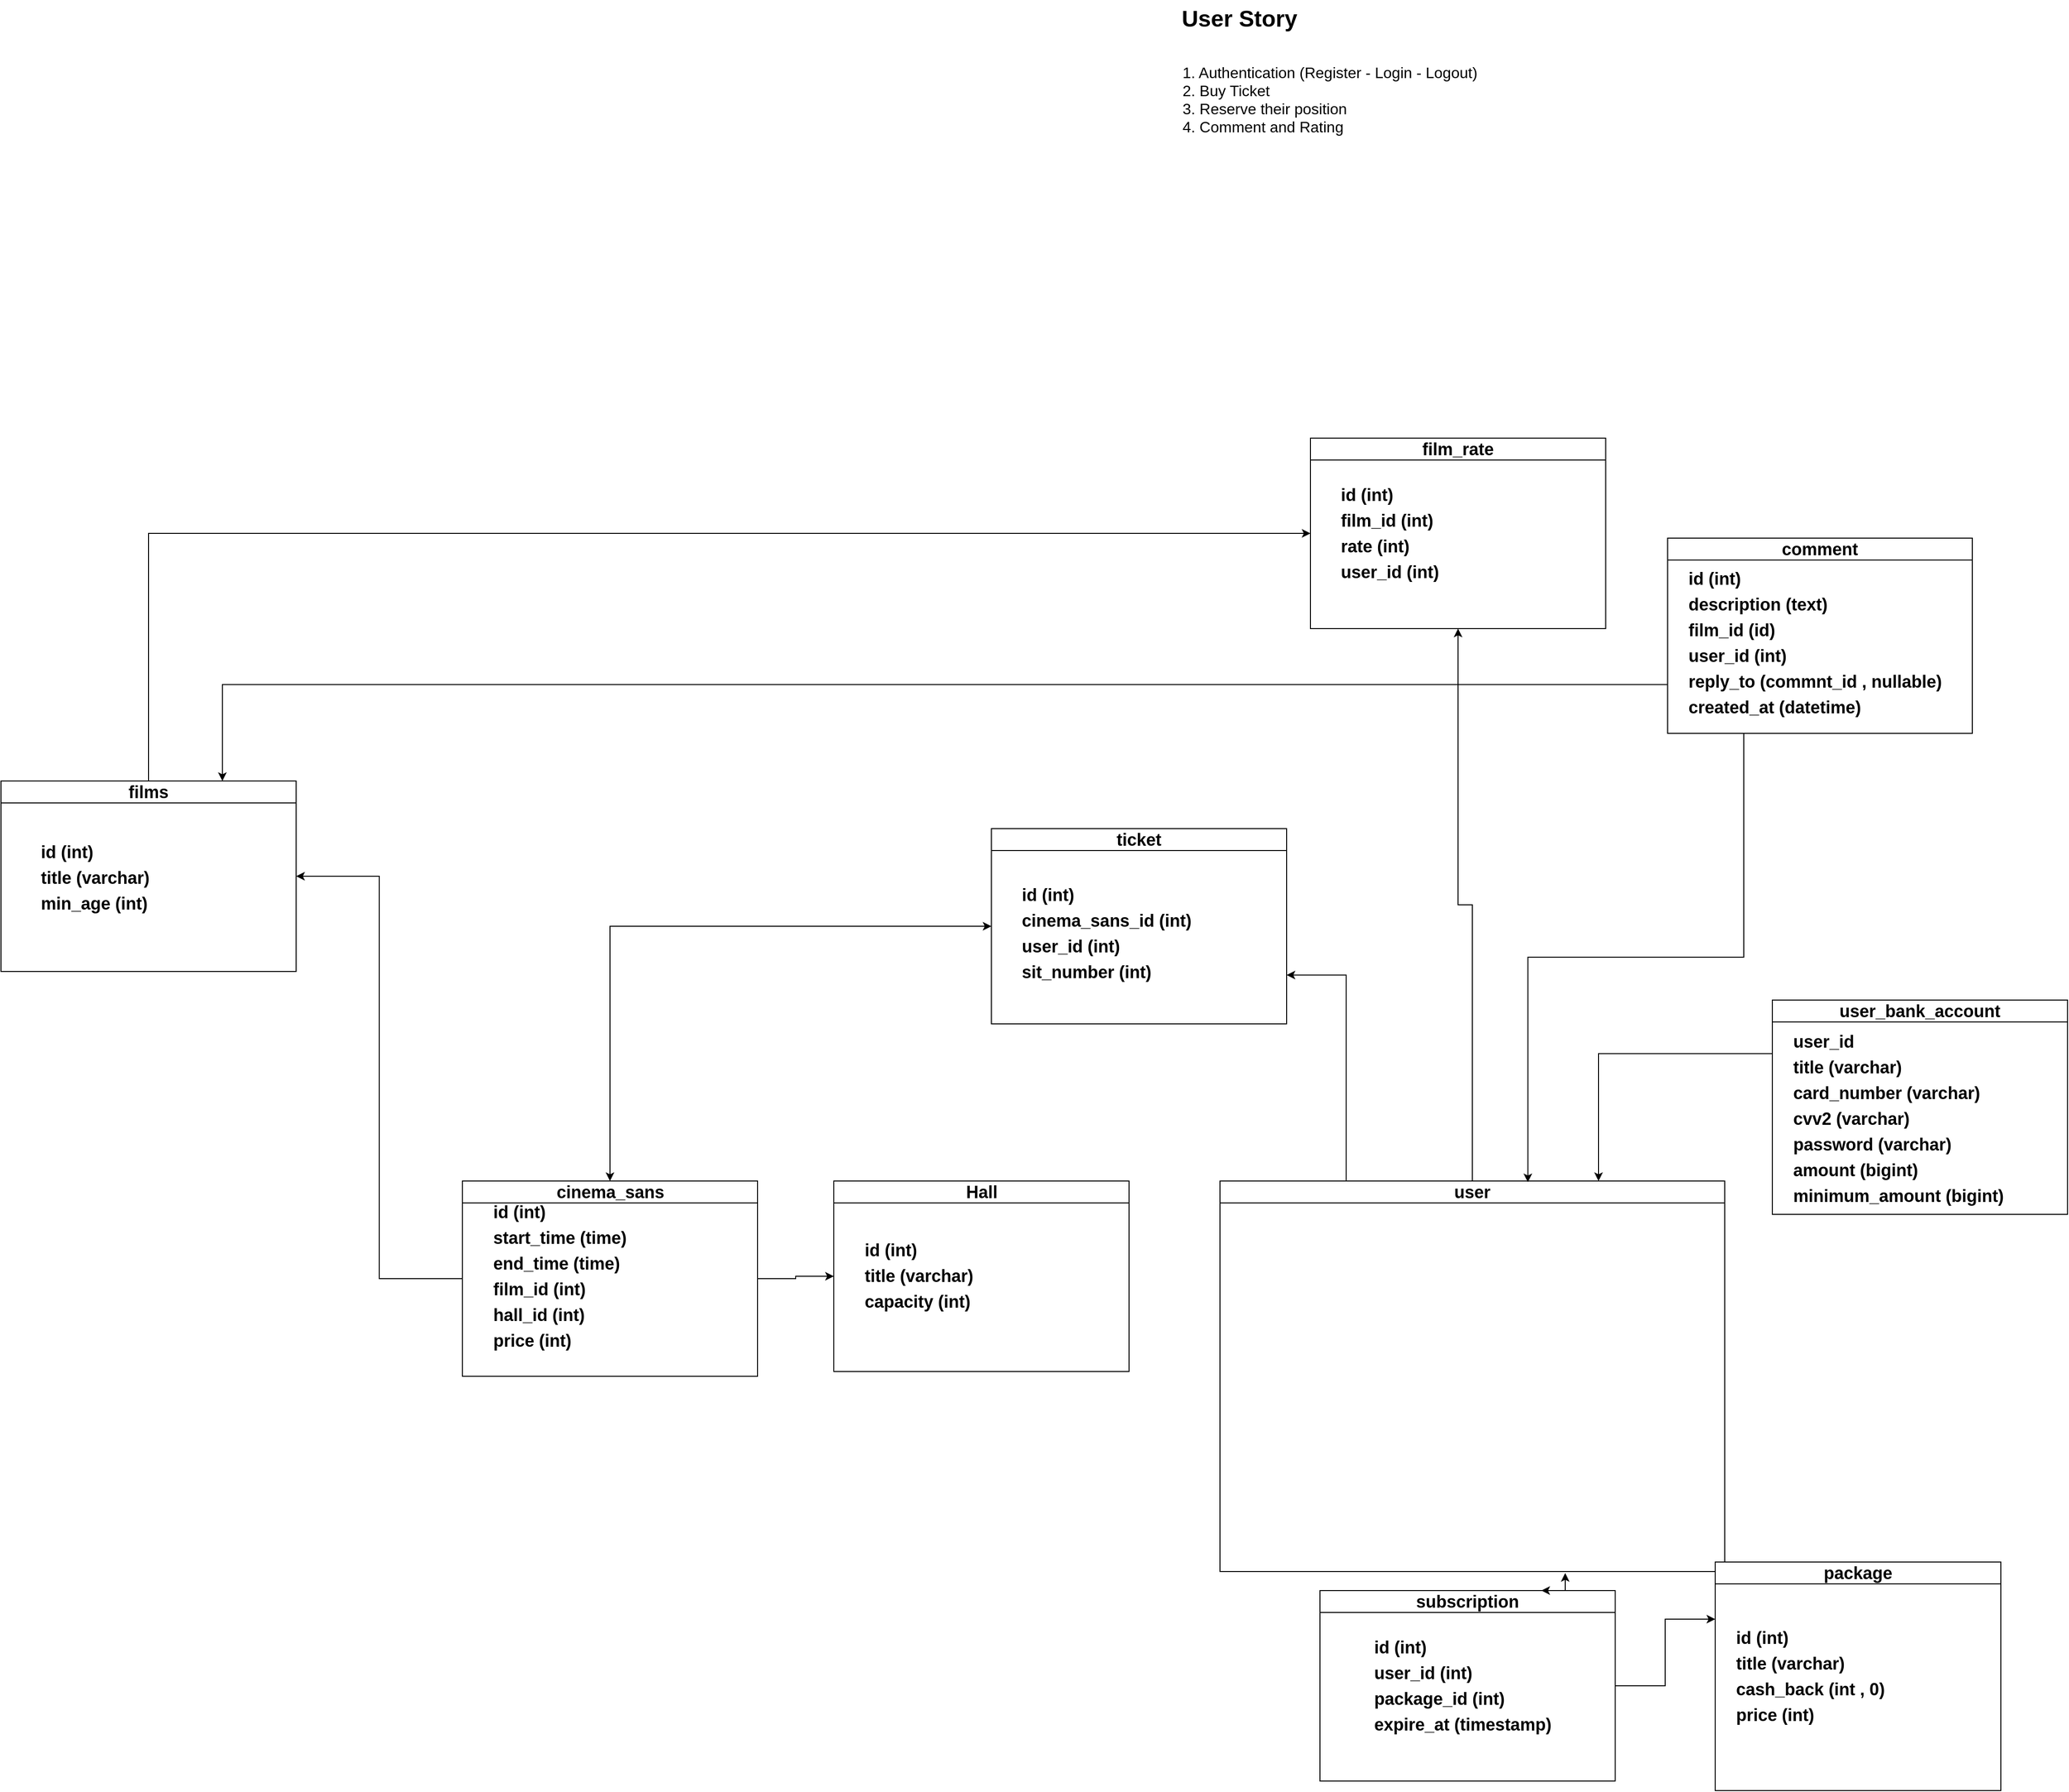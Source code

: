 <mxfile version="20.5.3" type="embed"><diagram name="Page-1" id="5Sw0mt2Ui1cbXPdswmmH"><mxGraphModel dx="2460" dy="1524" grid="1" gridSize="10" guides="1" tooltips="1" connect="1" arrows="1" fold="1" page="1" pageScale="1" pageWidth="850" pageHeight="1100" math="0" shadow="0"><root><mxCell id="0"/><mxCell id="1" parent="0"/><mxCell id="2Hf9jMkPBdYzEBg5ywoU-2" value="&lt;font style=&quot;font-size: 24px;&quot;&gt;&lt;b&gt;User Story&lt;/b&gt;&lt;/font&gt;" style="text;html=1;align=center;verticalAlign=middle;resizable=0;points=[];autosize=1;strokeColor=none;fillColor=none;" parent="1" vertex="1"><mxGeometry x="-40" y="-660" width="140" height="40" as="geometry"/></mxCell><mxCell id="2Hf9jMkPBdYzEBg5ywoU-3" value="&lt;div style=&quot;text-align: left;&quot;&gt;&lt;span style=&quot;font-size: 16px;&quot;&gt;&lt;br&gt;&lt;/span&gt;&lt;/div&gt;&lt;font style=&quot;font-size: 16px;&quot;&gt;&lt;div style=&quot;text-align: left;&quot;&gt;&lt;span style=&quot;background-color: initial;&quot;&gt;1. Authentication (Register - Login - Logout)&lt;/span&gt;&lt;/div&gt;&lt;div style=&quot;text-align: left;&quot;&gt;&lt;span style=&quot;background-color: initial;&quot;&gt;2. Buy Ticket&lt;/span&gt;&lt;/div&gt;&lt;div style=&quot;text-align: left;&quot;&gt;3. Reserve their position&lt;span style=&quot;background-color: initial;&quot;&gt;&lt;br&gt;&lt;/span&gt;&lt;/div&gt;&lt;div style=&quot;text-align: left;&quot;&gt;4. Comment and Rating&lt;/div&gt;&lt;/font&gt;" style="text;html=1;align=center;verticalAlign=middle;resizable=0;points=[];autosize=1;strokeColor=none;fillColor=none;" parent="1" vertex="1"><mxGeometry x="-40" y="-620" width="330" height="110" as="geometry"/></mxCell><mxCell id="2Hf9jMkPBdYzEBg5ywoU-5" value="&lt;span style=&quot;font-size: 16px;&quot;&gt;&lt;br&gt;&lt;/span&gt;" style="text;html=1;align=left;verticalAlign=middle;resizable=0;points=[];autosize=1;strokeColor=none;fillColor=none;" parent="1" vertex="1"><mxGeometry x="60" y="190" width="20" height="30" as="geometry"/></mxCell><mxCell id="2Hf9jMkPBdYzEBg5ywoU-36" style="edgeStyle=orthogonalEdgeStyle;rounded=0;orthogonalLoop=1;jettySize=auto;html=1;exitX=0.75;exitY=0;exitDx=0;exitDy=0;entryX=0;entryY=0.5;entryDx=0;entryDy=0;startArrow=classic;startFill=1;strokeColor=none;endArrow=none;endFill=0;" parent="1" source="2Hf9jMkPBdYzEBg5ywoU-10" target="2Hf9jMkPBdYzEBg5ywoU-12" edge="1"><mxGeometry relative="1" as="geometry"/></mxCell><mxCell id="2Hf9jMkPBdYzEBg5ywoU-83" style="edgeStyle=orthogonalEdgeStyle;rounded=0;orthogonalLoop=1;jettySize=auto;html=1;exitX=0.25;exitY=0;exitDx=0;exitDy=0;entryX=1;entryY=0.75;entryDx=0;entryDy=0;shadow=0;" parent="1" source="2Hf9jMkPBdYzEBg5ywoU-10" target="2Hf9jMkPBdYzEBg5ywoU-49" edge="1"><mxGeometry relative="1" as="geometry"/></mxCell><mxCell id="2Hf9jMkPBdYzEBg5ywoU-90" style="edgeStyle=orthogonalEdgeStyle;rounded=0;orthogonalLoop=1;jettySize=auto;html=1;exitX=0.5;exitY=0;exitDx=0;exitDy=0;entryX=0.5;entryY=1;entryDx=0;entryDy=0;" parent="1" source="2Hf9jMkPBdYzEBg5ywoU-10" target="2Hf9jMkPBdYzEBg5ywoU-85" edge="1"><mxGeometry relative="1" as="geometry"/></mxCell><mxCell id="2Hf9jMkPBdYzEBg5ywoU-10" value="&lt;h2&gt;user&lt;/h2&gt;" style="swimlane;whiteSpace=wrap;html=1;" parent="1" vertex="1"><mxGeometry x="10" y="580" width="530" height="410" as="geometry"/></mxCell><mxCell id="2Hf9jMkPBdYzEBg5ywoU-8" value="&lt;h1 style=&quot;border-color: var(--border-color); line-height: 130%; font-size: 24px;&quot;&gt;&lt;font style=&quot;font-size: 24px;&quot; color=&quot;#ffffff&quot; face=&quot;Roboto, arial, sans-serif&quot;&gt;&lt;span style=&quot;&quot;&gt;id (int)&lt;br&gt;&lt;/span&gt;&lt;/font&gt;&lt;font style=&quot;font-size: 24px;&quot; color=&quot;#ffffff&quot; face=&quot;Roboto, arial, sans-serif&quot;&gt;&lt;span style=&quot;&quot;&gt;username (unique) - (100 ch , A-Z,0-9)&lt;br&gt;&lt;/span&gt;&lt;/font&gt;&lt;font style=&quot;font-size: 24px;&quot; color=&quot;#ffffff&quot; face=&quot;Roboto, arial, sans-serif&quot;&gt;&lt;span style=&quot;&quot;&gt;email (unique) - (check format)&lt;br&gt;&lt;/span&gt;&lt;/font&gt;&lt;font style=&quot;font-size: 24px;&quot; color=&quot;#ffffff&quot; face=&quot;Roboto, arial, sans-serif&quot;&gt;&lt;span style=&quot;&quot;&gt;phone number(None) - (check format)&lt;br&gt;&lt;/span&gt;&lt;/font&gt;&lt;font style=&quot;font-size: 24px;&quot; color=&quot;#ffffff&quot; face=&quot;Roboto, arial, sans-serif&quot;&gt;&lt;span style=&quot;&quot;&gt;password (check format)&lt;br&gt;&lt;/span&gt;&lt;/font&gt;&lt;font style=&quot;font-size: 24px;&quot; color=&quot;#ffffff&quot; face=&quot;Roboto, arial, sans-serif&quot;&gt;&lt;span style=&quot;&quot;&gt;birthday (date) - (fill in register)&lt;br&gt;&lt;/span&gt;&lt;/font&gt;&lt;font style=&quot;font-size: 24px;&quot; color=&quot;#ffffff&quot; face=&quot;Roboto, arial, sans-serif&quot;&gt;&lt;span style=&quot;&quot;&gt;last_login(datetime)&lt;br&gt;&lt;/span&gt;&lt;/font&gt;&lt;font style=&quot;font-size: 24px;&quot; color=&quot;#ffffff&quot; face=&quot;Roboto, arial, sans-serif&quot;&gt;&lt;span style=&quot;&quot;&gt;created_at (datetime) (fill auto after login)&lt;br&gt;&lt;/span&gt;&lt;/font&gt;&lt;font style=&quot;font-size: 24px;&quot; color=&quot;#ffffff&quot; face=&quot;Roboto, arial, sans-serif&quot;&gt;&lt;span style=&quot;&quot;&gt;subscription_id (int)&lt;br&gt;&lt;/span&gt;&lt;/font&gt;&lt;font style=&quot;font-size: 24px;&quot; color=&quot;#ffffff&quot; face=&quot;Roboto, arial, sans-serif&quot;&gt;&lt;span style=&quot;&quot;&gt;wallet_id (int)&lt;br&gt;&lt;/span&gt;&lt;/font&gt;&lt;font style=&quot;font-size: 24px;&quot; color=&quot;#ffffff&quot; face=&quot;Roboto, arial, sans-serif&quot;&gt;&lt;span style=&quot;&quot;&gt;balance (int)&lt;/span&gt;&lt;/font&gt;&lt;/h1&gt;" style="text;html=1;align=left;verticalAlign=middle;resizable=0;points=[];autosize=1;strokeColor=none;fillColor=none;" parent="2Hf9jMkPBdYzEBg5ywoU-10" vertex="1"><mxGeometry x="30" y="15" width="500" height="390" as="geometry"/></mxCell><mxCell id="2" style="edgeStyle=orthogonalEdgeStyle;rounded=0;orthogonalLoop=1;jettySize=auto;html=1;exitX=0;exitY=0.25;exitDx=0;exitDy=0;entryX=0.75;entryY=0;entryDx=0;entryDy=0;startArrow=none;startFill=0;endArrow=classic;endFill=1;" parent="1" source="2Hf9jMkPBdYzEBg5ywoU-12" target="2Hf9jMkPBdYzEBg5ywoU-10" edge="1"><mxGeometry relative="1" as="geometry"/></mxCell><mxCell id="2Hf9jMkPBdYzEBg5ywoU-12" value="&lt;h2&gt;user_bank_account&lt;/h2&gt;" style="swimlane;whiteSpace=wrap;html=1;" parent="1" vertex="1"><mxGeometry x="590" y="390" width="310" height="225" as="geometry"/></mxCell><mxCell id="2Hf9jMkPBdYzEBg5ywoU-13" value="&lt;h2 style=&quot;line-height: 150%;&quot;&gt;user_id&amp;nbsp;&lt;br&gt;title (varchar)&lt;br&gt;card_number (varchar)&lt;br&gt;cvv2 (varchar)&lt;br&gt;password (varchar)&lt;br&gt;amount (bigint)&lt;br&gt;minimum_amount (bigint)&lt;/h2&gt;" style="text;html=1;align=left;verticalAlign=middle;resizable=0;points=[];autosize=1;strokeColor=none;fillColor=none;" parent="2Hf9jMkPBdYzEBg5ywoU-12" vertex="1"><mxGeometry x="20" y="10" width="240" height="230" as="geometry"/></mxCell><mxCell id="2Hf9jMkPBdYzEBg5ywoU-76" style="edgeStyle=orthogonalEdgeStyle;rounded=0;orthogonalLoop=1;jettySize=auto;html=1;exitX=1;exitY=0.5;exitDx=0;exitDy=0;entryX=0;entryY=0.25;entryDx=0;entryDy=0;" parent="1" source="2Hf9jMkPBdYzEBg5ywoU-39" target="2Hf9jMkPBdYzEBg5ywoU-51" edge="1"><mxGeometry relative="1" as="geometry"/></mxCell><mxCell id="2Hf9jMkPBdYzEBg5ywoU-39" value="&lt;h2&gt;subscription&lt;/h2&gt;" style="swimlane;whiteSpace=wrap;html=1;" parent="1" vertex="1"><mxGeometry x="115" y="1010" width="310" height="200" as="geometry"/></mxCell><mxCell id="2Hf9jMkPBdYzEBg5ywoU-40" value="&lt;h2 style=&quot;line-height: 150%;&quot;&gt;id (int)&lt;br&gt;user_id (int)&lt;br&gt;package_id (int)&lt;br&gt;expire_at (timestamp)&lt;/h2&gt;" style="text;html=1;align=left;verticalAlign=middle;resizable=0;points=[];autosize=1;strokeColor=none;fillColor=none;" parent="2Hf9jMkPBdYzEBg5ywoU-39" vertex="1"><mxGeometry x="55" y="25" width="210" height="150" as="geometry"/></mxCell><mxCell id="2Hf9jMkPBdYzEBg5ywoU-77" style="edgeStyle=orthogonalEdgeStyle;rounded=0;orthogonalLoop=1;jettySize=auto;html=1;exitX=0;exitY=0.5;exitDx=0;exitDy=0;entryX=1;entryY=0.5;entryDx=0;entryDy=0;" parent="1" source="2Hf9jMkPBdYzEBg5ywoU-43" target="2Hf9jMkPBdYzEBg5ywoU-45" edge="1"><mxGeometry relative="1" as="geometry"/></mxCell><mxCell id="2Hf9jMkPBdYzEBg5ywoU-84" style="edgeStyle=orthogonalEdgeStyle;rounded=0;orthogonalLoop=1;jettySize=auto;html=1;exitX=0.5;exitY=0;exitDx=0;exitDy=0;entryX=0;entryY=0.5;entryDx=0;entryDy=0;startArrow=classic;startFill=1;" parent="1" source="2Hf9jMkPBdYzEBg5ywoU-43" target="2Hf9jMkPBdYzEBg5ywoU-49" edge="1"><mxGeometry relative="1" as="geometry"/></mxCell><mxCell id="7" value="" style="edgeStyle=orthogonalEdgeStyle;rounded=0;orthogonalLoop=1;jettySize=auto;html=1;startArrow=none;startFill=0;endArrow=classic;endFill=1;" parent="1" source="2Hf9jMkPBdYzEBg5ywoU-43" target="5" edge="1"><mxGeometry relative="1" as="geometry"/></mxCell><mxCell id="2Hf9jMkPBdYzEBg5ywoU-43" value="&lt;h2&gt;cinema_sans&lt;/h2&gt;" style="swimlane;whiteSpace=wrap;html=1;" parent="1" vertex="1"><mxGeometry x="-785.5" y="580" width="310" height="205" as="geometry"/></mxCell><mxCell id="2Hf9jMkPBdYzEBg5ywoU-44" value="&lt;h2 style=&quot;line-height: 150%;&quot;&gt;id (int)&lt;br&gt;start_time (time)&lt;br&gt;end_time (time)&lt;br&gt;film_id (int)&lt;br&gt;hall_id (int)&lt;br&gt;price (int)&lt;/h2&gt;" style="text;html=1;align=left;verticalAlign=middle;resizable=0;points=[];autosize=1;strokeColor=none;fillColor=none;" parent="2Hf9jMkPBdYzEBg5ywoU-43" vertex="1"><mxGeometry x="30" y="-5" width="160" height="210" as="geometry"/></mxCell><mxCell id="2Hf9jMkPBdYzEBg5ywoU-88" style="edgeStyle=orthogonalEdgeStyle;rounded=0;orthogonalLoop=1;jettySize=auto;html=1;exitX=0.5;exitY=0;exitDx=0;exitDy=0;entryX=0;entryY=0.5;entryDx=0;entryDy=0;" parent="1" source="2Hf9jMkPBdYzEBg5ywoU-45" target="2Hf9jMkPBdYzEBg5ywoU-85" edge="1"><mxGeometry relative="1" as="geometry"/></mxCell><mxCell id="2Hf9jMkPBdYzEBg5ywoU-45" value="&lt;h2&gt;films&lt;/h2&gt;" style="swimlane;whiteSpace=wrap;html=1;" parent="1" vertex="1"><mxGeometry x="-1270" y="160" width="310" height="200" as="geometry"/></mxCell><mxCell id="2Hf9jMkPBdYzEBg5ywoU-46" value="&lt;h2 style=&quot;line-height: 150%;&quot;&gt;id (int)&lt;br&gt;title (varchar)&lt;br&gt;min_age (int)&lt;br&gt;&lt;br&gt;&lt;/h2&gt;" style="text;html=1;align=left;verticalAlign=middle;resizable=0;points=[];autosize=1;strokeColor=none;fillColor=none;" parent="2Hf9jMkPBdYzEBg5ywoU-45" vertex="1"><mxGeometry x="40" y="40" width="140" height="150" as="geometry"/></mxCell><mxCell id="2Hf9jMkPBdYzEBg5ywoU-49" value="&lt;h2&gt;ticket&lt;/h2&gt;" style="swimlane;whiteSpace=wrap;html=1;" parent="1" vertex="1"><mxGeometry x="-230" y="210" width="310" height="205" as="geometry"/></mxCell><mxCell id="2Hf9jMkPBdYzEBg5ywoU-50" value="&lt;h2 style=&quot;line-height: 150%;&quot;&gt;id (int)&lt;br&gt;cinema_sans_id (int)&lt;br&gt;user_id (int)&lt;br&gt;sit_number (int)&lt;br&gt;&lt;/h2&gt;" style="text;html=1;align=left;verticalAlign=middle;resizable=0;points=[];autosize=1;strokeColor=none;fillColor=none;" parent="2Hf9jMkPBdYzEBg5ywoU-49" vertex="1"><mxGeometry x="30" y="35" width="200" height="150" as="geometry"/></mxCell><mxCell id="2Hf9jMkPBdYzEBg5ywoU-51" value="&lt;h2&gt;package&lt;/h2&gt;" style="swimlane;whiteSpace=wrap;html=1;" parent="1" vertex="1"><mxGeometry x="530" y="980" width="300" height="240" as="geometry"/></mxCell><mxCell id="2Hf9jMkPBdYzEBg5ywoU-52" value="&lt;h2 style=&quot;line-height: 150%;&quot;&gt;id (int)&lt;br&gt;title (varchar)&lt;br&gt;cash_back (int , 0)&lt;br&gt;price (int)&lt;/h2&gt;" style="text;html=1;align=left;verticalAlign=middle;resizable=0;points=[];autosize=1;strokeColor=none;fillColor=none;" parent="2Hf9jMkPBdYzEBg5ywoU-51" vertex="1"><mxGeometry x="20" y="45" width="180" height="150" as="geometry"/></mxCell><mxCell id="2Hf9jMkPBdYzEBg5ywoU-85" value="&lt;h2&gt;film_rate&lt;/h2&gt;" style="swimlane;whiteSpace=wrap;html=1;" parent="1" vertex="1"><mxGeometry x="105" y="-200" width="310" height="200" as="geometry"/></mxCell><mxCell id="2Hf9jMkPBdYzEBg5ywoU-86" value="&lt;h2 style=&quot;line-height: 150%;&quot;&gt;id (int)&lt;br&gt;film_id (int)&lt;br&gt;rate (int)&lt;br&gt;user_id (int)&lt;br&gt;&lt;/h2&gt;" style="text;html=1;align=left;verticalAlign=middle;resizable=0;points=[];autosize=1;strokeColor=none;fillColor=none;" parent="2Hf9jMkPBdYzEBg5ywoU-85" vertex="1"><mxGeometry x="30" y="25" width="130" height="150" as="geometry"/></mxCell><mxCell id="2Hf9jMkPBdYzEBg5ywoU-92" style="edgeStyle=orthogonalEdgeStyle;rounded=0;orthogonalLoop=1;jettySize=auto;html=1;exitX=0.75;exitY=0;exitDx=0;exitDy=0;entryX=0.665;entryY=1.017;entryDx=0;entryDy=0;entryPerimeter=0;startArrow=classic;startFill=1;" parent="1" source="2Hf9jMkPBdYzEBg5ywoU-39" target="2Hf9jMkPBdYzEBg5ywoU-8" edge="1"><mxGeometry relative="1" as="geometry"/></mxCell><mxCell id="5" value="&lt;h2&gt;Hall&lt;/h2&gt;" style="swimlane;whiteSpace=wrap;html=1;" parent="1" vertex="1"><mxGeometry x="-395.5" y="580" width="310" height="200" as="geometry"/></mxCell><mxCell id="6" value="&lt;h2 style=&quot;line-height: 150%;&quot;&gt;id (int)&lt;br&gt;title (varchar)&lt;br&gt;capacity (int)&lt;/h2&gt;" style="text;html=1;align=left;verticalAlign=middle;resizable=0;points=[];autosize=1;strokeColor=none;fillColor=none;" parent="5" vertex="1"><mxGeometry x="30" y="40" width="140" height="120" as="geometry"/></mxCell><mxCell id="13" style="edgeStyle=orthogonalEdgeStyle;rounded=0;orthogonalLoop=1;jettySize=auto;html=1;exitX=0;exitY=0.75;exitDx=0;exitDy=0;entryX=0.75;entryY=0;entryDx=0;entryDy=0;startArrow=none;startFill=0;endArrow=classic;endFill=1;" parent="1" source="8" target="2Hf9jMkPBdYzEBg5ywoU-45" edge="1"><mxGeometry relative="1" as="geometry"/></mxCell><mxCell id="14" style="edgeStyle=orthogonalEdgeStyle;rounded=0;orthogonalLoop=1;jettySize=auto;html=1;exitX=0.25;exitY=1;exitDx=0;exitDy=0;entryX=0.61;entryY=0.003;entryDx=0;entryDy=0;entryPerimeter=0;startArrow=none;startFill=0;endArrow=classic;endFill=1;" parent="1" source="8" target="2Hf9jMkPBdYzEBg5ywoU-10" edge="1"><mxGeometry relative="1" as="geometry"/></mxCell><mxCell id="8" value="&lt;h2&gt;comment&lt;/h2&gt;" style="swimlane;whiteSpace=wrap;html=1;" parent="1" vertex="1"><mxGeometry x="480" y="-95" width="320" height="205" as="geometry"/></mxCell><mxCell id="9" value="&lt;h2 style=&quot;line-height: 150%;&quot;&gt;id (int)&lt;br&gt;description (text)&lt;br&gt;film_id (id)&lt;br&gt;user_id (int)&lt;br&gt;reply_to (commnt_id , nullable)&lt;br&gt;created_at (datetime)&lt;/h2&gt;" style="text;html=1;align=left;verticalAlign=middle;resizable=0;points=[];autosize=1;strokeColor=none;fillColor=none;" parent="8" vertex="1"><mxGeometry x="20" y="5" width="290" height="210" as="geometry"/></mxCell></root></mxGraphModel></diagram></mxfile>